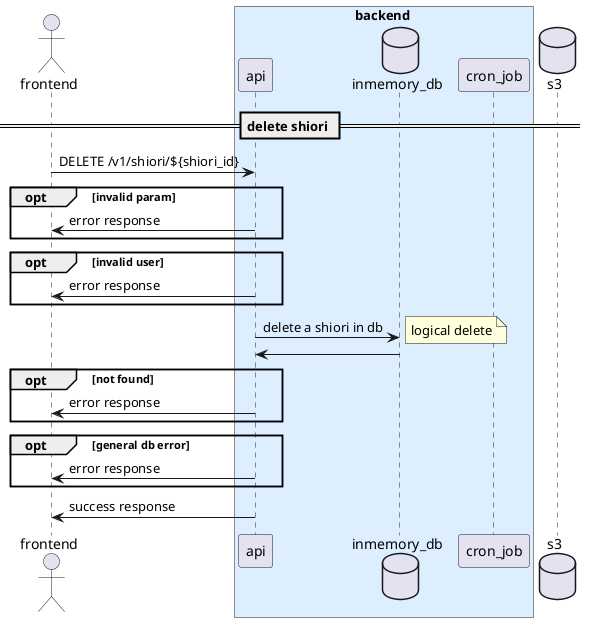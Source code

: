 @startuml

actor frontend as fe
box backend #ddeeff
participant api
database inmemory_db as db
participant cron_job as cron
end box
database s3 as s3

== delete shiori ==

fe -> api: DELETE /v1/shiori/${shiori_id}

opt invalid param
  api -> fe: error response
end opt

opt invalid user
  api -> fe: error response
end opt

api -> db: delete a shiori in db
note right: logical delete
db -> api:

opt not found
  api -> fe: error response
end opt

opt general db error
  api -> fe: error response
end opt

api -> fe: success response

@enduml
